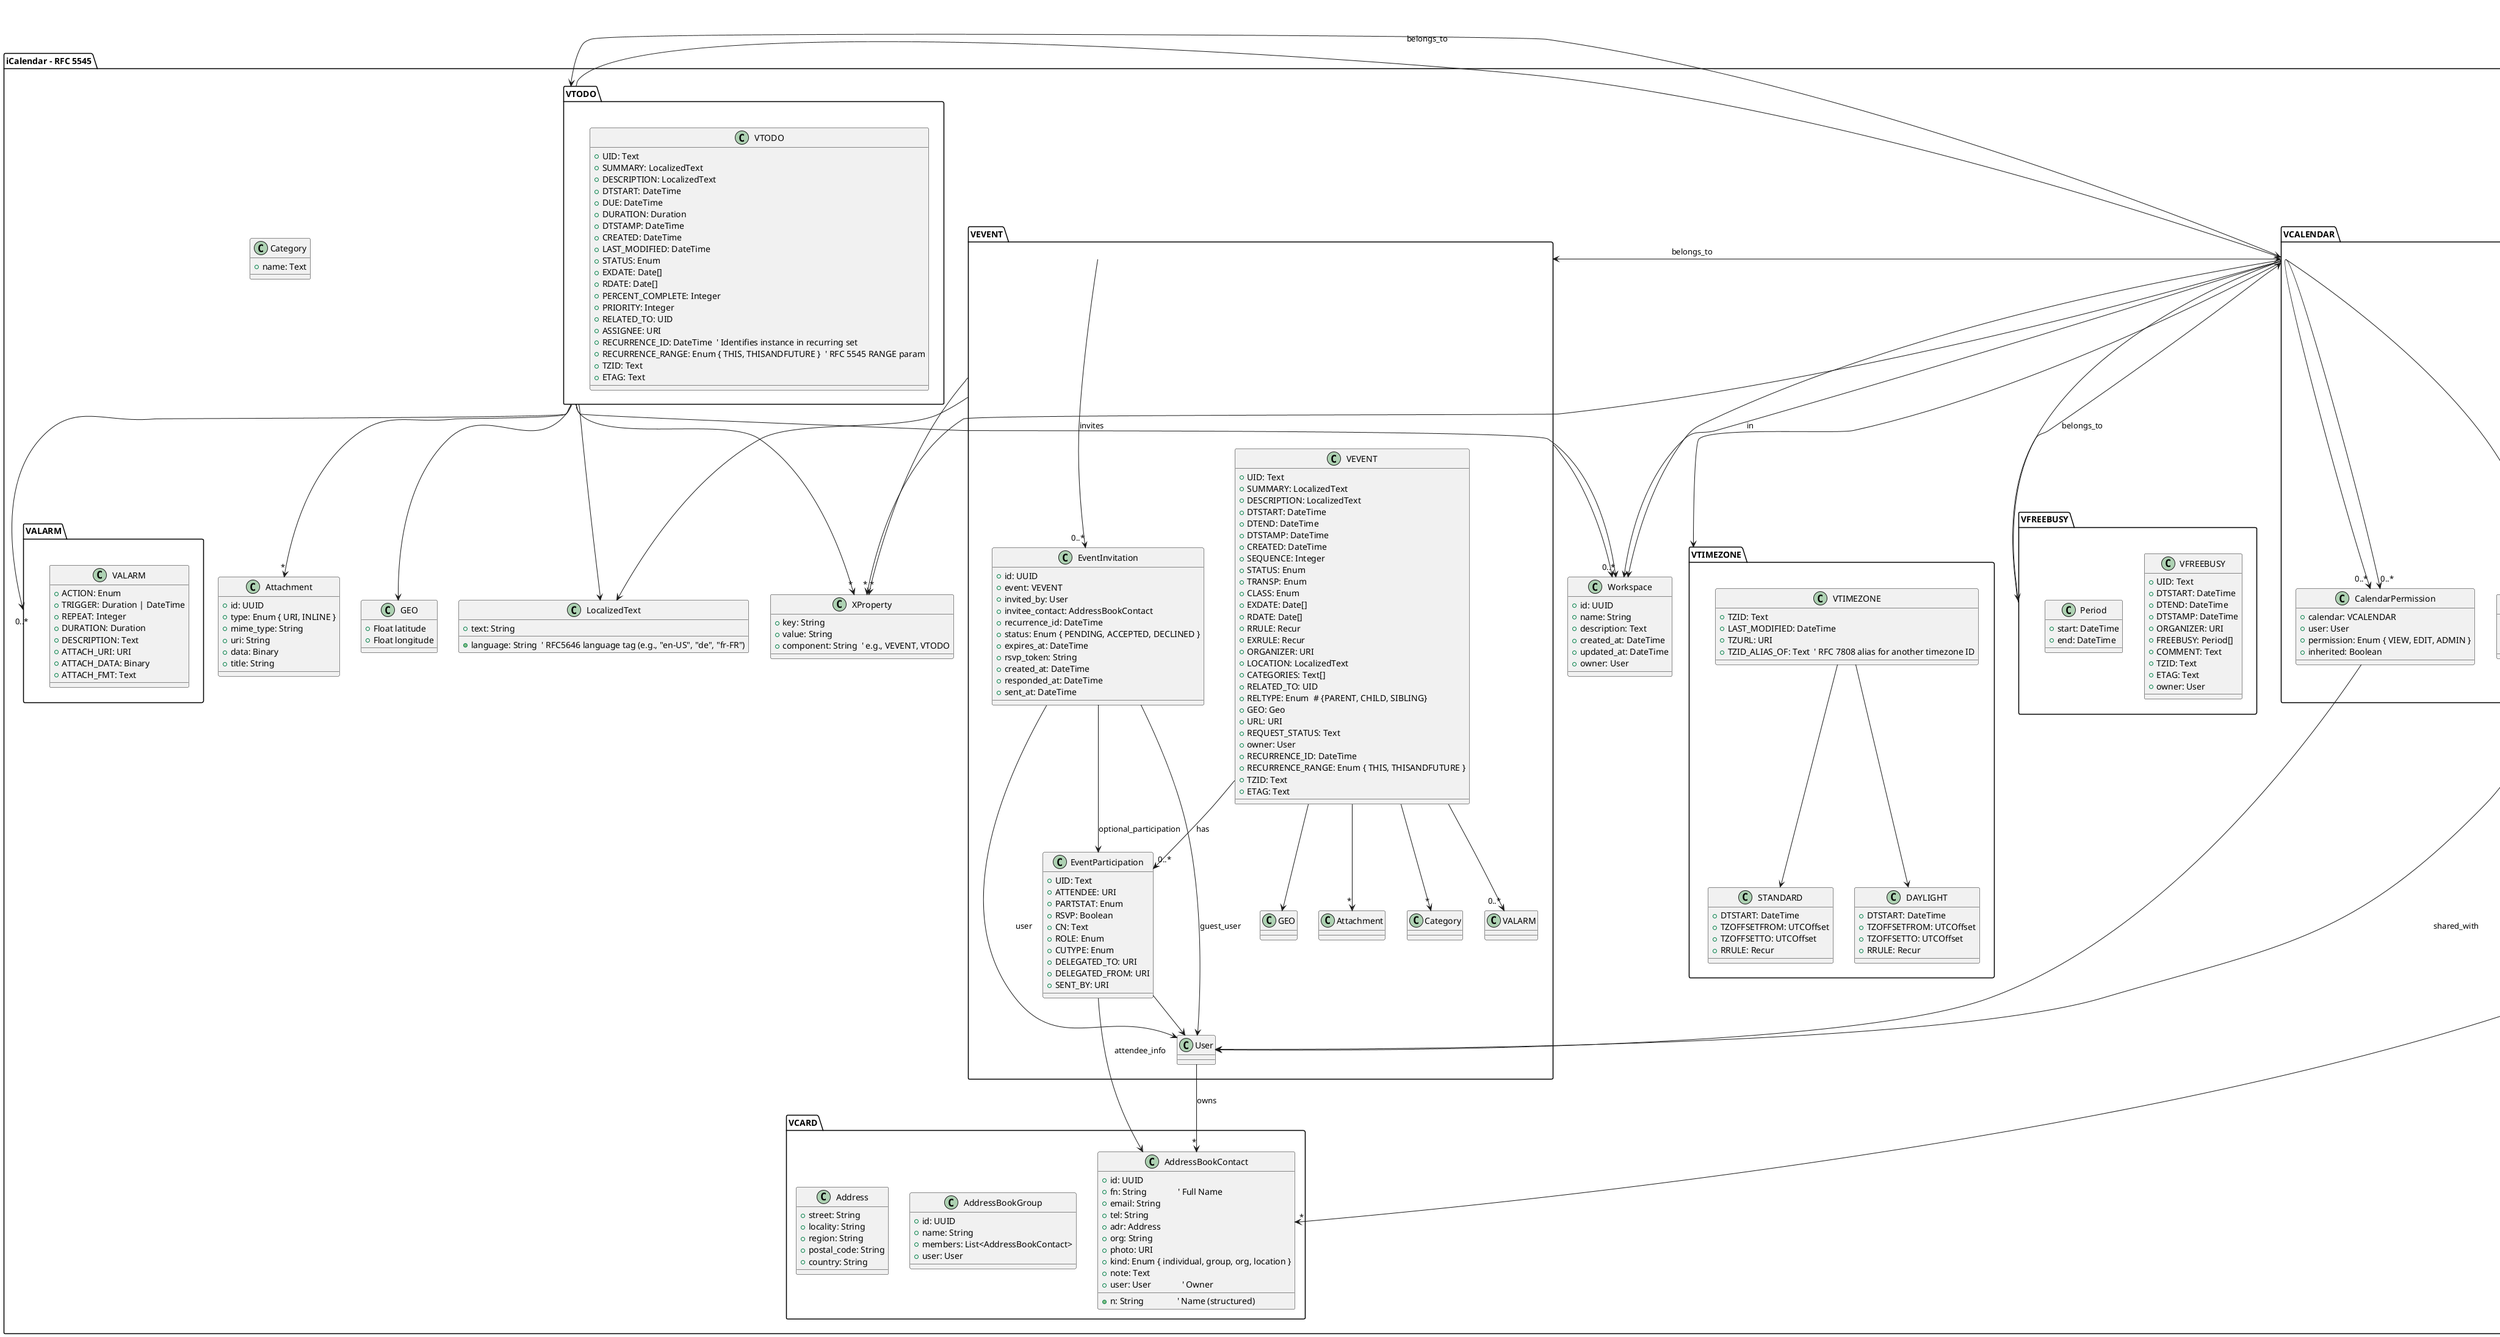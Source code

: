 @startuml RFC5545_ICALENDAR
top to bottom direction

package "iCalendar - RFC 5545" {

  package "VCALENDAR" {
    class VCALENDAR {
      +PRODID: Text
      +VERSION: Text
      +CALSCALE: Text
      +METHOD: Text
      +owner: User
      +name: String         ' X-WR-CALNAME
      +description: String  ' X-WR-CALDESC
      +color: String        ' X-APPLE-CALENDAR-COLOR
    }
    class CalendarPermission {
      +calendar: VCALENDAR
      +user: User
      +permission: Enum { VIEW, EDIT, ADMIN }
      +inherited: Boolean
    }
    class CalendarShare {
      + calendar: VCALENDAR
      + shared_with: User
      + permission: Enum { VIEW, EDIT }
    }
  }

  class LocalizedText {
    +text: String
    +language: String  ' RFC5646 language tag (e.g., "en-US", "de", "fr-FR")
  }

  package "VEVENT" {
    class VEVENT {
      +UID: Text
      +SUMMARY: LocalizedText
      +DESCRIPTION: LocalizedText
      +DTSTART: DateTime
      +DTEND: DateTime
      +DTSTAMP: DateTime
      +CREATED: DateTime
      +SEQUENCE: Integer
      +STATUS: Enum
      +TRANSP: Enum
      +CLASS: Enum
      +EXDATE: Date[]
      +RDATE: Date[]
      +RRULE: Recur
      +EXRULE: Recur
      +ORGANIZER: URI
      +LOCATION: LocalizedText
      +CATEGORIES: Text[]
      +RELATED_TO: UID
      +RELTYPE: Enum  # {PARENT, CHILD, SIBLING}
      +GEO: Geo
      +URL: URI
      +REQUEST_STATUS: Text
      +owner: User
      +RECURRENCE_ID: DateTime
      +RECURRENCE_RANGE: Enum { THIS, THISANDFUTURE }
      +TZID: Text
      +ETAG: Text
    }

    class EventParticipation {
      +UID: Text
      +ATTENDEE: URI
      +PARTSTAT: Enum
      +RSVP: Boolean
      +CN: Text
      +ROLE: Enum
      +CUTYPE: Enum
      +DELEGATED_TO: URI
      +DELEGATED_FROM: URI
      +SENT_BY: URI
    }
    class EventInvitation {
      +id: UUID
      +event: VEVENT
      +invited_by: User
      +invitee_contact: AddressBookContact
      +recurrence_id: DateTime
      +status: Enum { PENDING, ACCEPTED, DECLINED }
      +expires_at: DateTime
      +rsvp_token: String
      +created_at: DateTime
      +responded_at: DateTime
      +sent_at: DateTime
    }
    VEVENT --> "0..*" EventParticipation : has
    VEVENT --> GEO
    VEVENT --> "*" Attachment
    VEVENT --> "*" Category
    VEVENT --> "0..*" VALARM
    EventParticipation --> User
  }

  class GEO {
    + Float latitude
    + Float longitude
  }

  class Attachment {
    +id: UUID
    +type: Enum { URI, INLINE }
    +mime_type: String
    +uri: String
    +data: Binary
    +title: String
  }

  class Category {
    +name: Text
  }

  package "VTODO" {
    class VTODO {
      +UID: Text
      +SUMMARY: LocalizedText
      +DESCRIPTION: LocalizedText
      +DTSTART: DateTime
      +DUE: DateTime
      +DURATION: Duration
      +DTSTAMP: DateTime
      +CREATED: DateTime
      +LAST_MODIFIED: DateTime
      +STATUS: Enum
      +EXDATE: Date[]
      +RDATE: Date[]
      +PERCENT_COMPLETE: Integer
      +PRIORITY: Integer
      +RELATED_TO: UID
      +ASSIGNEE: URI
      +RECURRENCE_ID: DateTime  ' Identifies instance in recurring set
      +RECURRENCE_RANGE: Enum { THIS, THISANDFUTURE }  ' RFC 5545 RANGE param
      +TZID: Text
      +ETAG: Text
    }
  }

  class Workspace {
    +id: UUID
    +name: String
    +description: Text
    +created_at: DateTime
    +updated_at: DateTime
    +owner: User
  }

  package "VFREEBUSY" {
    class VFREEBUSY {
      +UID: Text
      +DTSTART: DateTime
      +DTEND: DateTime
      +DTSTAMP: DateTime
      +ORGANIZER: URI
      +FREEBUSY: Period[]
      +COMMENT: Text
      +TZID: Text
      +ETAG: Text
      +owner: User
    }
    class Period {
      +start: DateTime
      +end: DateTime
    }
  }

  package "VTIMEZONE" {
    class VTIMEZONE {
      +TZID: Text
      +LAST_MODIFIED: DateTime
      +TZURL: URI
      +TZID_ALIAS_OF: Text  ' RFC 7808 alias for another timezone ID
    }

    class STANDARD {
      +DTSTART: DateTime
      +TZOFFSETFROM: UTCOffset
      +TZOFFSETTO: UTCOffset
      +RRULE: Recur
    }

    class DAYLIGHT {
      +DTSTART: DateTime
      +TZOFFSETFROM: UTCOffset
      +TZOFFSETTO: UTCOffset
      +RRULE: Recur
    }

    VTIMEZONE --> STANDARD
    VTIMEZONE --> DAYLIGHT
  }

  package "VALARM" {
    class VALARM {
      +ACTION: Enum
      +TRIGGER: Duration | DateTime
      +REPEAT: Integer
      +DURATION: Duration
      +DESCRIPTION: Text
      +ATTACH_URI: URI
      +ATTACH_DATA: Binary
      +ATTACH_FMT: Text
    }
  }

  package "VCARD"{
    class AddressBookContact {
      +id: UUID
      +fn: String              ' Full Name
      +n: String               ' Name (structured)
      +email: String
      +tel: String
      +adr: Address
      +org: String
      +photo: URI
      +kind: Enum { individual, group, org, location }
      +note: Text
      +user: User              ' Owner
    }

    class AddressBookGroup {
      +id: UUID
      +name: String
      +members: List<AddressBookContact>
      +user: User
    }

    class Address {
      +street: String
      +locality: String
      +region: String
      +postal_code: String
      +country: String
    }
  }

  class XProperty {
    +key: String
    +value: String
    +component: String  ' e.g., VEVENT, VTODO
  }
  
  VTODO --> GEO
  VTODO --> "*" Attachment
  VTODO --> "0..*" VALARM
  VEVENT --> LocalizedText
  VTODO --> LocalizedText

  VCALENDAR --> "*" XProperty
  VEVENT --> "*" XProperty
  VTODO --> "*" XProperty
  EventInvitation --> EventParticipation : optional_participation
  EventParticipation --> AddressBookContact : attendee_info
  VCALENDAR --> "*" AddressBookContact : used_contacts
  User --> "*" AddressBookContact : owns
  VEVENT --> "0..*" EventInvitation : invites
  EventInvitation --> User : user
  EventInvitation --> User : guest_user

  VCALENDAR --> "0..*" CalendarPermission
  CalendarPermission --> User
  VCALENDAR --> "0..*" CalendarPermission
  VCALENDAR --> Workspace : in
  VCALENDAR --> "0..*" CalendarShare
  CalendarShare --> User : shared_with

  VCALENDAR --> VEVENT
  VCALENDAR --> VTODO
  VCALENDAR --> VFREEBUSY
  VCALENDAR --> VTIMEZONE
  VEVENT --> VCALENDAR : belongs_to
  VTODO --> VCALENDAR : belongs_to
  VFREEBUSY --> VCALENDAR : belongs_to

  VCALENDAR --> Workspace
  VEVENT --> Workspace
  VTODO --> "0..*" Workspace
}
@endpuml